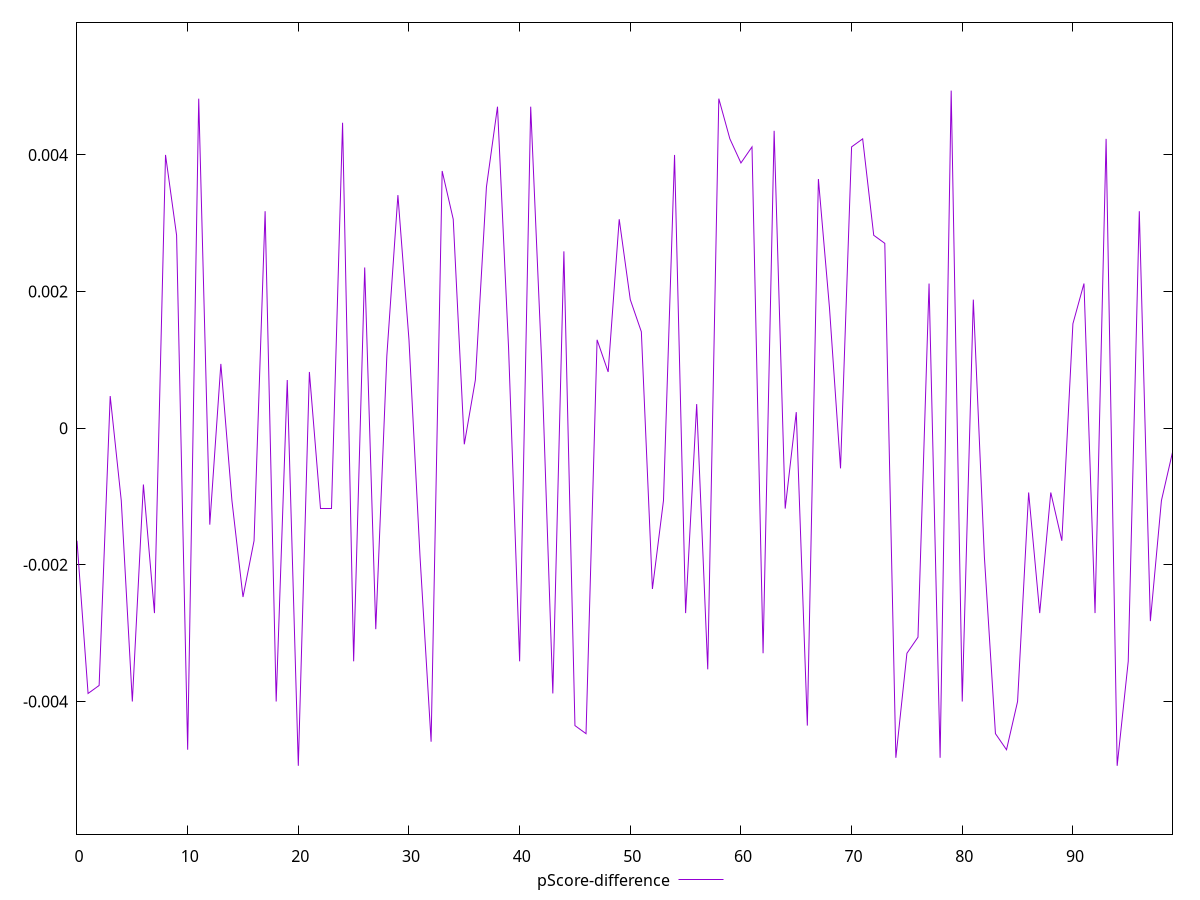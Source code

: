 reset

$pScoreDifference <<EOF
0 -0.0016470588235293904
1 -0.0038823529411765034
2 -0.003764705882352948
3 0.00047058823529411153
4 -0.0010588235294117232
5 -0.0040000000000000036
6 -0.0008235294117647229
7 -0.002705882352941169
8 0.0040000000000000036
9 0.0028235294117647247
10 -0.004705882352941171
11 0.004823529411764671
12 -0.0014117647058823901
13 0.0009411764705882231
14 -0.0010588235294117787
15 -0.0024705882352941133
16 -0.0016470588235293904
17 0.0031764705882352806
18 -0.0040000000000000036
19 0.0007058823529411673
20 -0.004941176470588227
21 0.0008235294117647229
22 -0.0011764705882353343
23 -0.0011764705882353343
24 0.004470588235294115
25 -0.003411764705882392
26 0.002352941176470613
27 -0.002941176470588225
28 0.0010588235294117787
29 0.0034117647058823364
30 0.0012941176470588345
31 -0.0018823529411764461
32 -0.004588235294117615
33 0.003764705882352948
34 0.0030588235294117805
35 -0.00023529411764705577
36 0.0007058823529411673
37 0.003529411764705892
38 0.004705882352941171
39 0.0011764705882352788
40 -0.0034117647058823364
41 0.004705882352941171
42 0.0009411764705882231
43 -0.0038823529411765034
44 0.002588235294117669
45 -0.004352941176470615
46 -0.004470588235294171
47 0.0012941176470588345
48 0.0008235294117647229
49 0.0030588235294117805
50 0.0018823529411765016
51 0.0014117647058823901
52 -0.002352941176470613
53 -0.0010588235294117787
54 0.0040000000000000036
55 -0.002705882352941169
56 0.0003529411764705559
57 -0.0035294117647058365
58 0.0048235294117647265
59 0.004235294117647059
60 0.0038823529411765034
61 0.004117647058823504
62 -0.0032941176470588363
63 0.004352941176470615
64 -0.0011764705882352788
65 0.00023529411764700026
66 -0.004352941176470615
67 0.003647058823529392
68 0.001764705882352946
69 -0.0005882352941176672
70 0.004117647058823504
71 0.004235294117647059
72 0.0028235294117647247
73 0.002705882352941169
74 -0.0048235294117647265
75 -0.0032941176470588363
76 -0.0030588235294117805
77 0.002117647058823502
78 -0.0048235294117647265
79 0.004941176470588282
80 -0.0040000000000000036
81 0.0018823529411765016
82 -0.0018823529411765016
83 -0.004470588235294115
84 -0.004705882352941171
85 -0.0040000000000000036
86 -0.0009411764705882231
87 -0.002705882352941169
88 -0.0009411764705882786
89 -0.0016470588235294459
90 0.0015294117647058902
91 0.002117647058823502
92 -0.002705882352941169
93 0.004235294117647059
94 -0.004941176470588227
95 -0.0034117647058823364
96 0.003176470588235336
97 -0.0028235294117647247
98 -0.0010588235294117232
99 -0.0003529411764706114
EOF

set key outside below
set xrange [0:99]
set yrange [-0.005941176470588227:0.005941176470588282]
set trange [-0.005941176470588227:0.005941176470588282]
set terminal svg size 640, 500 enhanced background rgb 'white'
set output "report_00015_2021-02-09T16-11-33.973Z/render-blocking-resources/samples/pages+cached/pScore-difference/values.svg"

plot $pScoreDifference title "pScore-difference" with line

reset
